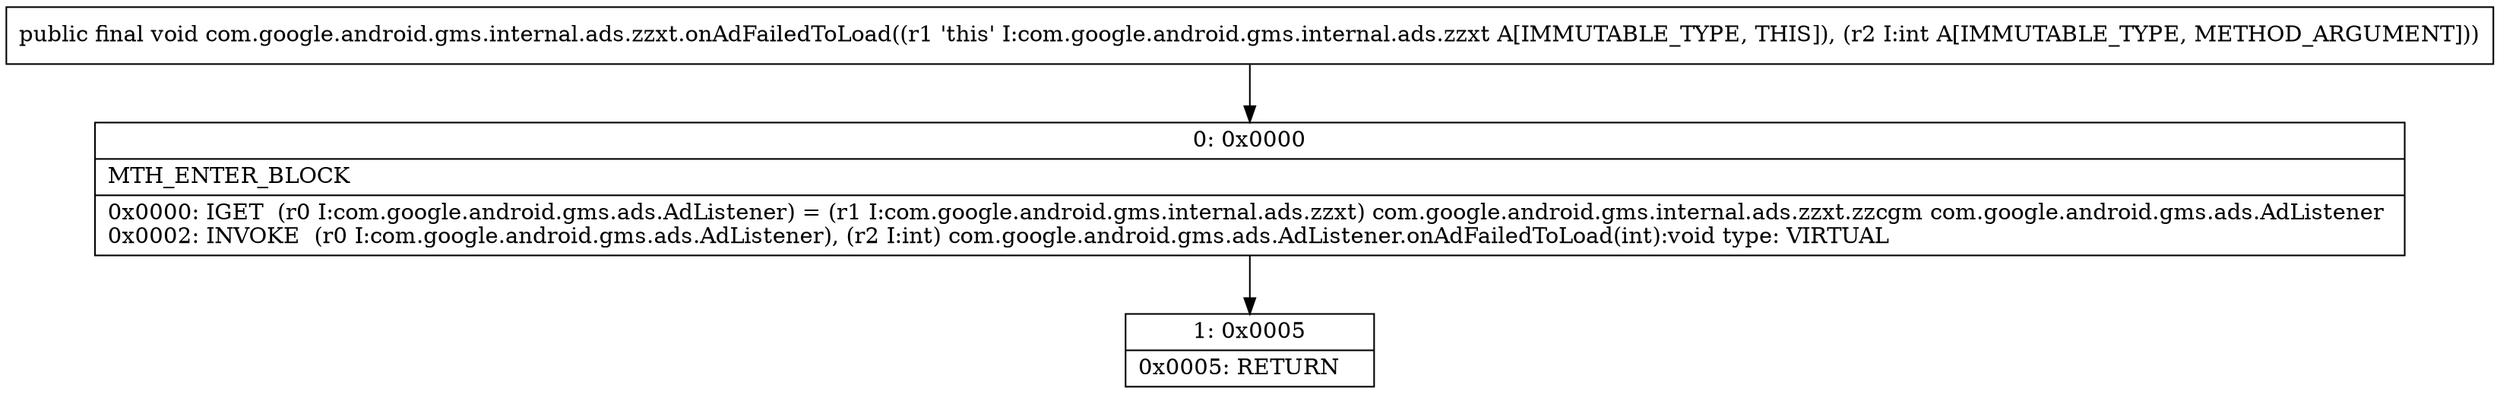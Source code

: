 digraph "CFG forcom.google.android.gms.internal.ads.zzxt.onAdFailedToLoad(I)V" {
Node_0 [shape=record,label="{0\:\ 0x0000|MTH_ENTER_BLOCK\l|0x0000: IGET  (r0 I:com.google.android.gms.ads.AdListener) = (r1 I:com.google.android.gms.internal.ads.zzxt) com.google.android.gms.internal.ads.zzxt.zzcgm com.google.android.gms.ads.AdListener \l0x0002: INVOKE  (r0 I:com.google.android.gms.ads.AdListener), (r2 I:int) com.google.android.gms.ads.AdListener.onAdFailedToLoad(int):void type: VIRTUAL \l}"];
Node_1 [shape=record,label="{1\:\ 0x0005|0x0005: RETURN   \l}"];
MethodNode[shape=record,label="{public final void com.google.android.gms.internal.ads.zzxt.onAdFailedToLoad((r1 'this' I:com.google.android.gms.internal.ads.zzxt A[IMMUTABLE_TYPE, THIS]), (r2 I:int A[IMMUTABLE_TYPE, METHOD_ARGUMENT])) }"];
MethodNode -> Node_0;
Node_0 -> Node_1;
}

